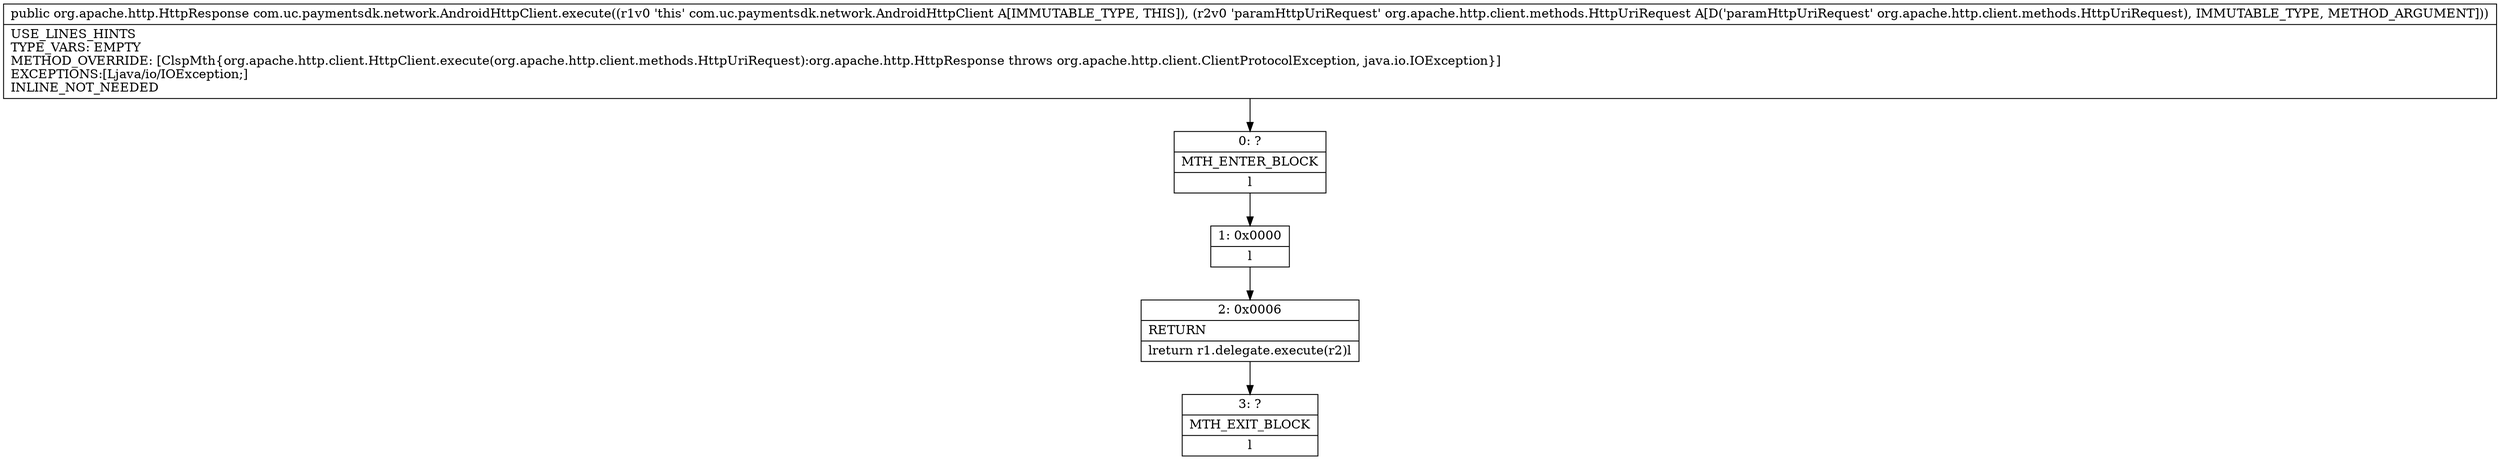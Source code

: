 digraph "CFG forcom.uc.paymentsdk.network.AndroidHttpClient.execute(Lorg\/apache\/http\/client\/methods\/HttpUriRequest;)Lorg\/apache\/http\/HttpResponse;" {
Node_0 [shape=record,label="{0\:\ ?|MTH_ENTER_BLOCK\l|l}"];
Node_1 [shape=record,label="{1\:\ 0x0000|l}"];
Node_2 [shape=record,label="{2\:\ 0x0006|RETURN\l|lreturn r1.delegate.execute(r2)l}"];
Node_3 [shape=record,label="{3\:\ ?|MTH_EXIT_BLOCK\l|l}"];
MethodNode[shape=record,label="{public org.apache.http.HttpResponse com.uc.paymentsdk.network.AndroidHttpClient.execute((r1v0 'this' com.uc.paymentsdk.network.AndroidHttpClient A[IMMUTABLE_TYPE, THIS]), (r2v0 'paramHttpUriRequest' org.apache.http.client.methods.HttpUriRequest A[D('paramHttpUriRequest' org.apache.http.client.methods.HttpUriRequest), IMMUTABLE_TYPE, METHOD_ARGUMENT]))  | USE_LINES_HINTS\lTYPE_VARS: EMPTY\lMETHOD_OVERRIDE: [ClspMth\{org.apache.http.client.HttpClient.execute(org.apache.http.client.methods.HttpUriRequest):org.apache.http.HttpResponse throws org.apache.http.client.ClientProtocolException, java.io.IOException\}]\lEXCEPTIONS:[Ljava\/io\/IOException;]\lINLINE_NOT_NEEDED\l}"];
MethodNode -> Node_0;
Node_0 -> Node_1;
Node_1 -> Node_2;
Node_2 -> Node_3;
}

